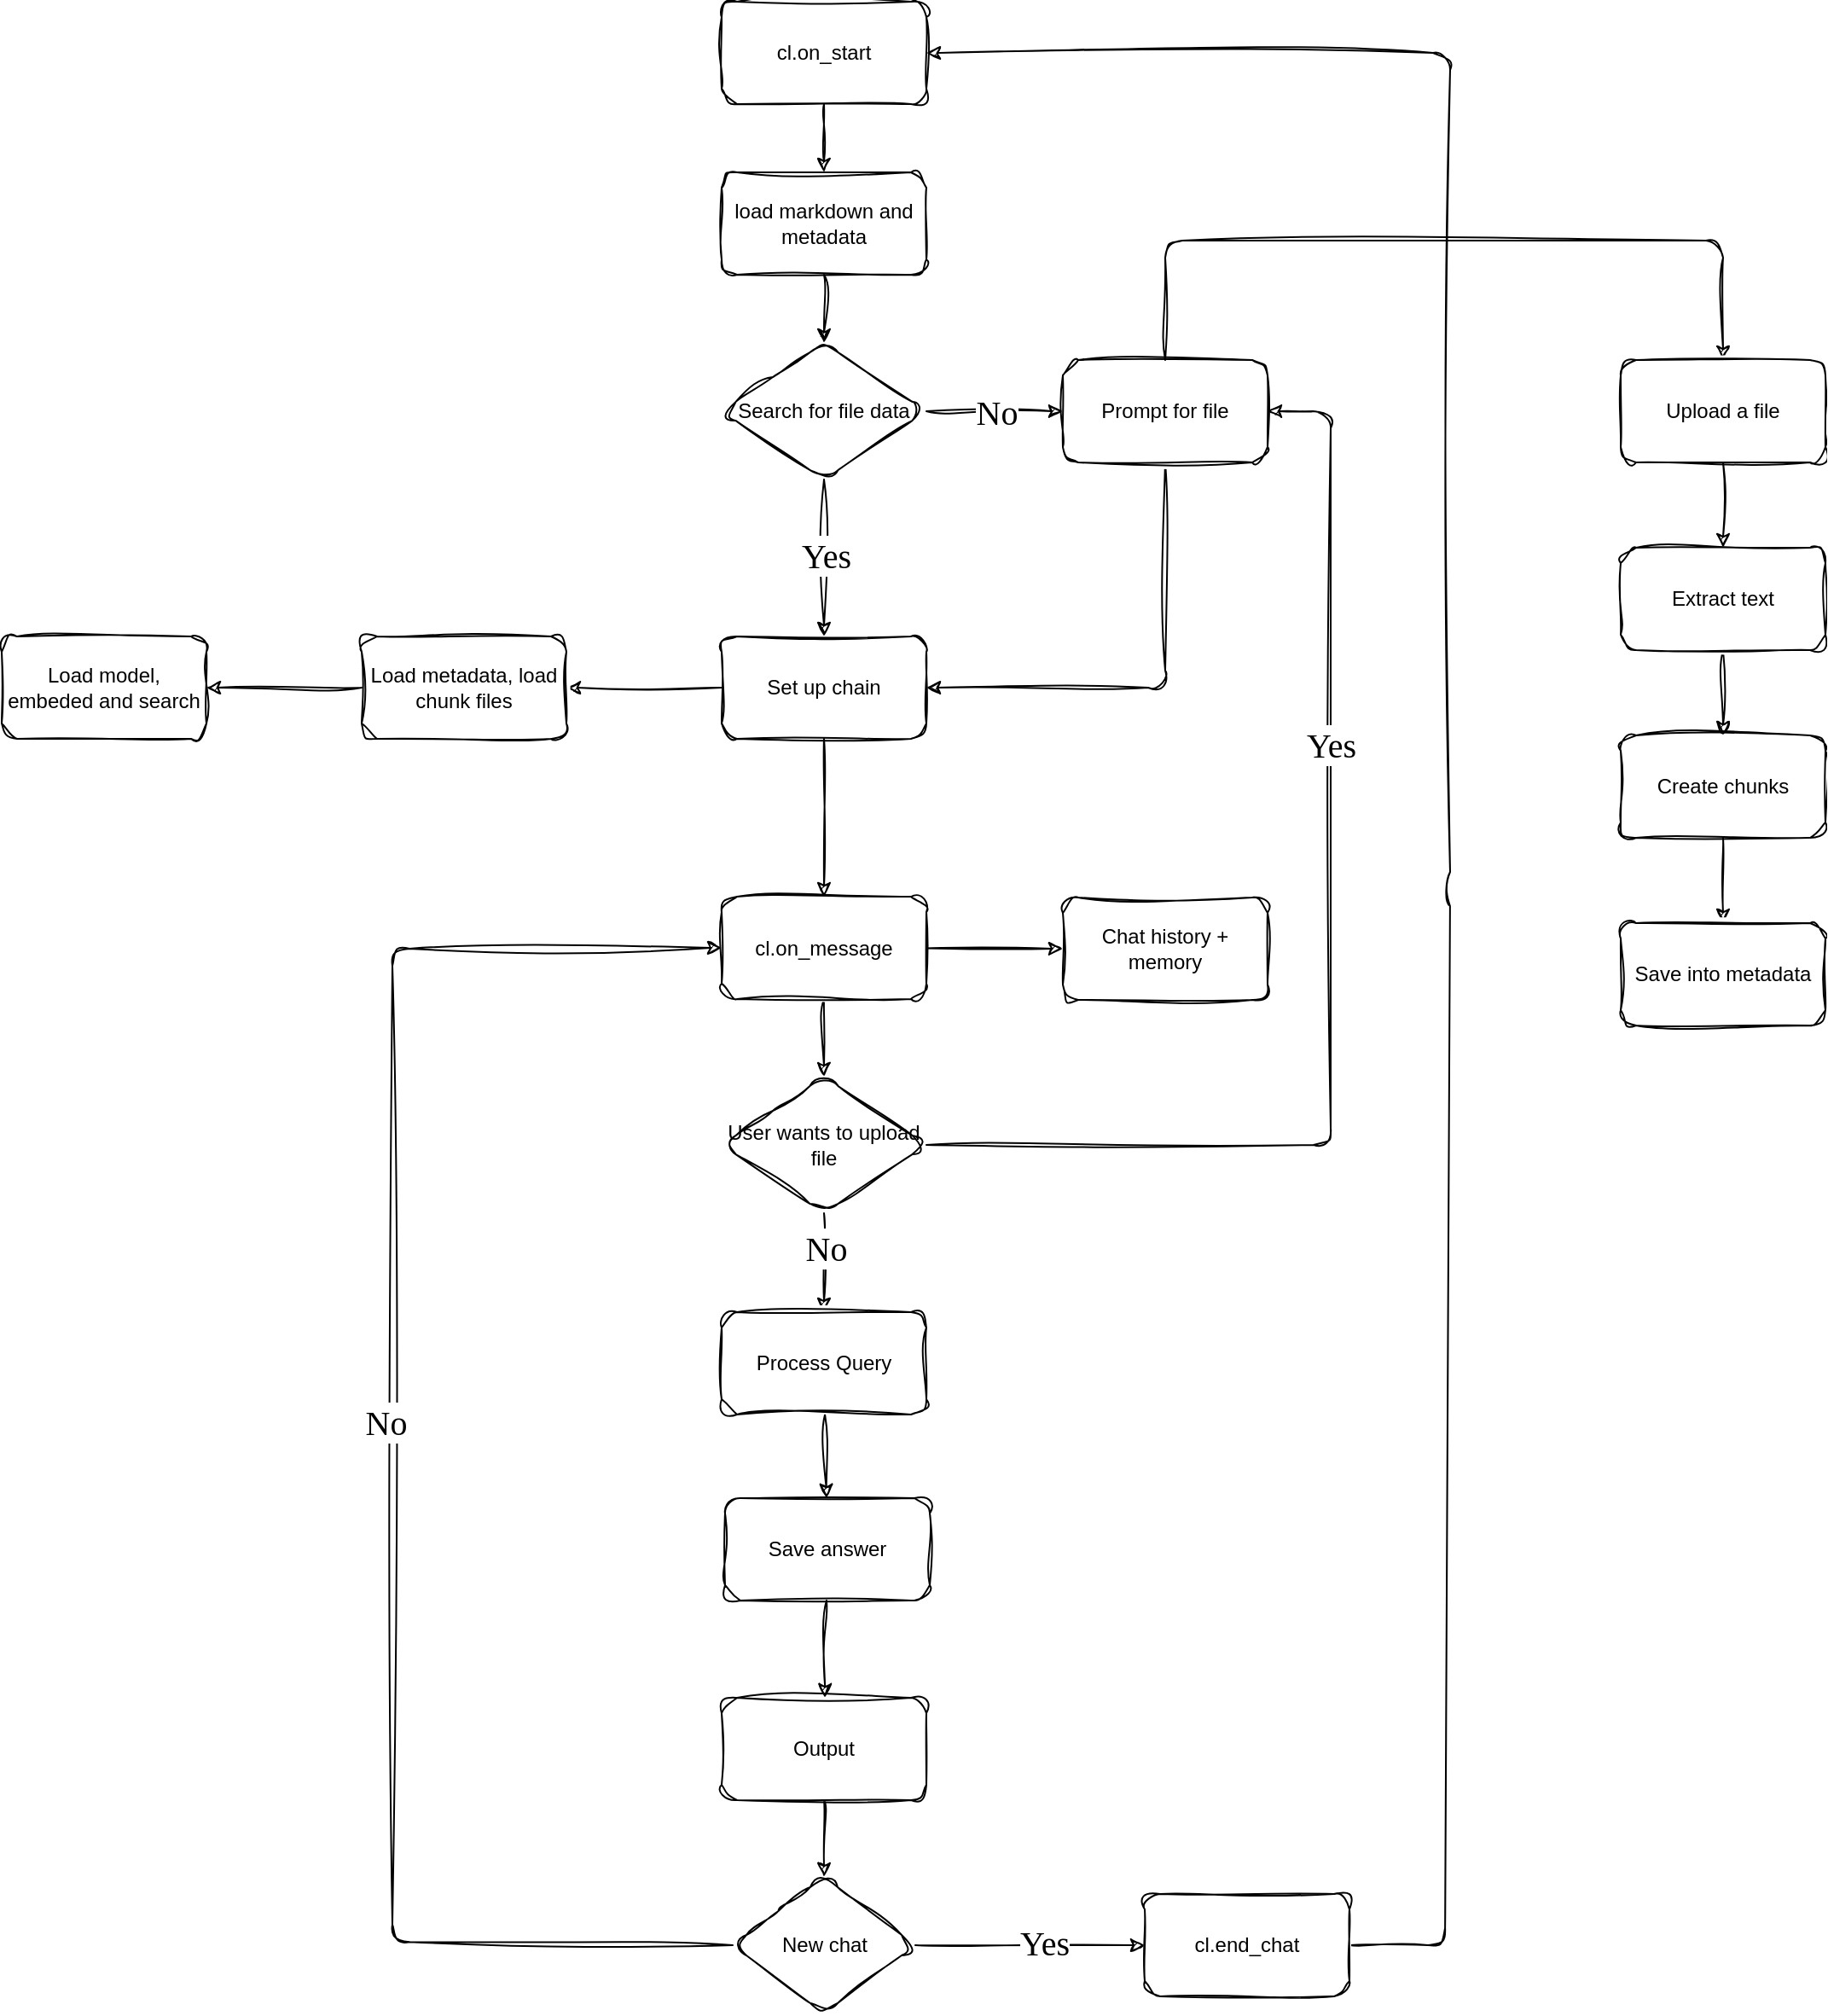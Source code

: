 <mxfile>
    <diagram id="TDo9Md2Y0d-92WFa0ves" name="Page-1">
        <mxGraphModel dx="1147" dy="580" grid="0" gridSize="10" guides="1" tooltips="1" connect="1" arrows="1" fold="1" page="0" pageScale="1" pageWidth="827" pageHeight="1169" background="none" math="0" shadow="0">
            <root>
                <mxCell id="0"/>
                <mxCell id="1" parent="0"/>
                <mxCell id="4" value="" style="edgeStyle=none;html=1;sketch=1;curveFitting=1;jiggle=2;" parent="1" source="2" target="3" edge="1">
                    <mxGeometry relative="1" as="geometry"/>
                </mxCell>
                <mxCell id="2" value="cl.on_start" style="rounded=1;whiteSpace=wrap;html=1;sketch=1;curveFitting=1;jiggle=2;" parent="1" vertex="1">
                    <mxGeometry x="763" width="120" height="60" as="geometry"/>
                </mxCell>
                <mxCell id="10" value="" style="edgeStyle=none;html=1;entryX=0.5;entryY=0;entryDx=0;entryDy=0;sketch=1;curveFitting=1;jiggle=2;" parent="1" source="3" target="13" edge="1">
                    <mxGeometry relative="1" as="geometry">
                        <mxPoint x="823" y="210" as="targetPoint"/>
                    </mxGeometry>
                </mxCell>
                <mxCell id="3" value="load markdown and metadata" style="whiteSpace=wrap;html=1;rounded=1;sketch=1;curveFitting=1;jiggle=2;" parent="1" vertex="1">
                    <mxGeometry x="763" y="100" width="120" height="60" as="geometry"/>
                </mxCell>
                <mxCell id="15" value="" style="edgeStyle=none;html=1;sketch=1;curveFitting=1;jiggle=2;" parent="1" source="13" target="14" edge="1">
                    <mxGeometry relative="1" as="geometry"/>
                </mxCell>
                <mxCell id="64" value="No" style="edgeLabel;html=1;align=center;verticalAlign=middle;resizable=0;points=[];fontSize=20;fontFamily=Architects Daughter;" vertex="1" connectable="0" parent="15">
                    <mxGeometry x="0.025" y="1" relative="1" as="geometry">
                        <mxPoint y="1" as="offset"/>
                    </mxGeometry>
                </mxCell>
                <mxCell id="17" value="" style="edgeStyle=none;html=1;sketch=1;curveFitting=1;jiggle=2;" parent="1" source="13" target="16" edge="1">
                    <mxGeometry relative="1" as="geometry"/>
                </mxCell>
                <mxCell id="65" value="Yes" style="edgeLabel;html=1;align=center;verticalAlign=middle;resizable=0;points=[];fontSize=20;fontFamily=Architects Daughter;" vertex="1" connectable="0" parent="17">
                    <mxGeometry x="-0.076" y="1" relative="1" as="geometry">
                        <mxPoint y="1" as="offset"/>
                    </mxGeometry>
                </mxCell>
                <mxCell id="13" value="Search for file data" style="rhombus;whiteSpace=wrap;html=1;sketch=1;curveFitting=1;jiggle=2;rounded=1;" parent="1" vertex="1">
                    <mxGeometry x="763" y="200" width="120" height="80" as="geometry"/>
                </mxCell>
                <mxCell id="27" style="edgeStyle=none;html=1;entryX=1;entryY=0.5;entryDx=0;entryDy=0;sketch=1;curveFitting=1;jiggle=2;" parent="1" source="14" target="16" edge="1">
                    <mxGeometry relative="1" as="geometry">
                        <Array as="points">
                            <mxPoint x="1023" y="402"/>
                        </Array>
                    </mxGeometry>
                </mxCell>
                <mxCell id="54" style="edgeStyle=none;html=1;entryX=0.5;entryY=0;entryDx=0;entryDy=0;exitX=0.5;exitY=0;exitDx=0;exitDy=0;sketch=1;curveFitting=1;jiggle=2;" parent="1" source="14" target="47" edge="1">
                    <mxGeometry relative="1" as="geometry">
                        <Array as="points">
                            <mxPoint x="1023" y="140"/>
                            <mxPoint x="1350" y="140"/>
                        </Array>
                    </mxGeometry>
                </mxCell>
                <mxCell id="14" value="Prompt for file" style="whiteSpace=wrap;html=1;sketch=1;curveFitting=1;jiggle=2;rounded=1;" parent="1" vertex="1">
                    <mxGeometry x="963" y="210" width="120" height="60" as="geometry"/>
                </mxCell>
                <mxCell id="56" value="" style="edgeStyle=none;html=1;sketch=1;curveFitting=1;jiggle=2;" parent="1" source="16" target="55" edge="1">
                    <mxGeometry relative="1" as="geometry"/>
                </mxCell>
                <mxCell id="16" value="Set up chain" style="whiteSpace=wrap;html=1;sketch=1;curveFitting=1;jiggle=2;rounded=1;" parent="1" vertex="1">
                    <mxGeometry x="763" y="372" width="120" height="60" as="geometry"/>
                </mxCell>
                <mxCell id="21" value="" style="edgeStyle=none;html=1;exitX=0.5;exitY=1;exitDx=0;exitDy=0;sketch=1;curveFitting=1;jiggle=2;" parent="1" source="16" target="20" edge="1">
                    <mxGeometry relative="1" as="geometry">
                        <mxPoint x="823" y="480" as="sourcePoint"/>
                    </mxGeometry>
                </mxCell>
                <mxCell id="23" value="" style="edgeStyle=none;html=1;entryX=0.5;entryY=0;entryDx=0;entryDy=0;sketch=1;curveFitting=1;jiggle=2;" parent="1" source="20" target="24" edge="1">
                    <mxGeometry relative="1" as="geometry">
                        <mxPoint x="823" y="620" as="targetPoint"/>
                    </mxGeometry>
                </mxCell>
                <mxCell id="46" style="edgeStyle=none;html=1;entryX=0;entryY=0.5;entryDx=0;entryDy=0;sketch=1;curveFitting=1;jiggle=2;" parent="1" source="20" target="45" edge="1">
                    <mxGeometry relative="1" as="geometry"/>
                </mxCell>
                <mxCell id="20" value="cl.on_message" style="whiteSpace=wrap;html=1;sketch=1;curveFitting=1;jiggle=2;rounded=1;" parent="1" vertex="1">
                    <mxGeometry x="763" y="524.5" width="120" height="60" as="geometry"/>
                </mxCell>
                <mxCell id="28" style="edgeStyle=none;html=1;entryX=1;entryY=0.5;entryDx=0;entryDy=0;exitX=1;exitY=0.5;exitDx=0;exitDy=0;sketch=1;curveFitting=1;jiggle=2;" parent="1" source="24" target="14" edge="1">
                    <mxGeometry relative="1" as="geometry">
                        <Array as="points">
                            <mxPoint x="1120" y="670"/>
                            <mxPoint x="1120" y="240"/>
                        </Array>
                    </mxGeometry>
                </mxCell>
                <mxCell id="62" value="Yes" style="edgeLabel;html=1;align=center;verticalAlign=middle;resizable=0;points=[];fontSize=20;fontFamily=Architects Daughter;" vertex="1" connectable="0" parent="28">
                    <mxGeometry x="0.341" relative="1" as="geometry">
                        <mxPoint as="offset"/>
                    </mxGeometry>
                </mxCell>
                <mxCell id="31" value="" style="edgeStyle=none;html=1;sketch=1;curveFitting=1;jiggle=2;" parent="1" source="24" target="30" edge="1">
                    <mxGeometry relative="1" as="geometry"/>
                </mxCell>
                <mxCell id="63" value="No" style="edgeLabel;html=1;align=center;verticalAlign=middle;resizable=0;points=[];fontSize=20;fontFamily=Architects Daughter;" vertex="1" connectable="0" parent="31">
                    <mxGeometry x="-0.34" y="1" relative="1" as="geometry">
                        <mxPoint y="1" as="offset"/>
                    </mxGeometry>
                </mxCell>
                <mxCell id="24" value="User wants to upload file" style="rhombus;whiteSpace=wrap;html=1;sketch=1;curveFitting=1;jiggle=2;rounded=1;" parent="1" vertex="1">
                    <mxGeometry x="763" y="630" width="120" height="80" as="geometry"/>
                </mxCell>
                <mxCell id="33" value="" style="edgeStyle=none;html=1;sketch=1;curveFitting=1;jiggle=2;" parent="1" source="30" target="32" edge="1">
                    <mxGeometry relative="1" as="geometry"/>
                </mxCell>
                <mxCell id="30" value="Process Query" style="whiteSpace=wrap;html=1;sketch=1;curveFitting=1;jiggle=2;rounded=1;" parent="1" vertex="1">
                    <mxGeometry x="763" y="768" width="120" height="60" as="geometry"/>
                </mxCell>
                <mxCell id="35" value="" style="edgeStyle=none;html=1;sketch=1;curveFitting=1;jiggle=2;" parent="1" source="32" target="34" edge="1">
                    <mxGeometry relative="1" as="geometry"/>
                </mxCell>
                <mxCell id="32" value="Save answer" style="whiteSpace=wrap;html=1;sketch=1;curveFitting=1;jiggle=2;rounded=1;" parent="1" vertex="1">
                    <mxGeometry x="765" y="877" width="120" height="60" as="geometry"/>
                </mxCell>
                <mxCell id="36" style="edgeStyle=none;html=1;entryX=0;entryY=0.5;entryDx=0;entryDy=0;sketch=1;curveFitting=1;jiggle=2;exitX=0;exitY=0.5;exitDx=0;exitDy=0;" parent="1" source="37" target="20" edge="1">
                    <mxGeometry relative="1" as="geometry">
                        <mxPoint x="570" y="550" as="targetPoint"/>
                        <Array as="points">
                            <mxPoint x="570" y="1137"/>
                            <mxPoint x="570" y="555"/>
                        </Array>
                    </mxGeometry>
                </mxCell>
                <mxCell id="60" value="No" style="edgeLabel;html=1;align=center;verticalAlign=middle;resizable=0;points=[];fontSize=20;fontFamily=Architects Daughter;" vertex="1" connectable="0" parent="36">
                    <mxGeometry x="0.035" y="4" relative="1" as="geometry">
                        <mxPoint as="offset"/>
                    </mxGeometry>
                </mxCell>
                <mxCell id="38" style="edgeStyle=none;html=1;entryX=0.5;entryY=0;entryDx=0;entryDy=0;sketch=1;curveFitting=1;jiggle=2;" parent="1" source="34" target="37" edge="1">
                    <mxGeometry relative="1" as="geometry"/>
                </mxCell>
                <mxCell id="34" value="Output" style="whiteSpace=wrap;html=1;sketch=1;curveFitting=1;jiggle=2;rounded=1;" parent="1" vertex="1">
                    <mxGeometry x="763" y="994" width="120" height="60" as="geometry"/>
                </mxCell>
                <mxCell id="39" style="edgeStyle=none;html=1;entryX=1;entryY=0.5;entryDx=0;entryDy=0;sketch=1;curveFitting=1;jiggle=2;exitX=1;exitY=0.5;exitDx=0;exitDy=0;" parent="1" source="40" target="2" edge="1">
                    <mxGeometry relative="1" as="geometry">
                        <Array as="points">
                            <mxPoint x="1187" y="1139"/>
                            <mxPoint x="1190" y="520"/>
                            <mxPoint x="1190" y="30"/>
                        </Array>
                    </mxGeometry>
                </mxCell>
                <mxCell id="41" value="" style="edgeStyle=none;html=1;sketch=1;curveFitting=1;jiggle=2;" parent="1" source="37" target="40" edge="1">
                    <mxGeometry relative="1" as="geometry"/>
                </mxCell>
                <mxCell id="61" value="Yes" style="edgeLabel;html=1;align=center;verticalAlign=middle;resizable=0;points=[];fontSize=20;fontFamily=Architects Daughter;" vertex="1" connectable="0" parent="41">
                    <mxGeometry x="0.108" y="2" relative="1" as="geometry">
                        <mxPoint x="1" as="offset"/>
                    </mxGeometry>
                </mxCell>
                <mxCell id="37" value="New chat" style="rhombus;whiteSpace=wrap;html=1;sketch=1;curveFitting=1;jiggle=2;rounded=1;" parent="1" vertex="1">
                    <mxGeometry x="769.5" y="1099" width="107" height="80" as="geometry"/>
                </mxCell>
                <mxCell id="40" value="cl.end_chat" style="whiteSpace=wrap;html=1;sketch=1;curveFitting=1;jiggle=2;rounded=1;" parent="1" vertex="1">
                    <mxGeometry x="1011" y="1109" width="120" height="60" as="geometry"/>
                </mxCell>
                <mxCell id="45" value="Chat history + memory" style="whiteSpace=wrap;html=1;sketch=1;curveFitting=1;jiggle=2;rounded=1;" parent="1" vertex="1">
                    <mxGeometry x="963" y="525" width="120" height="60" as="geometry"/>
                </mxCell>
                <mxCell id="49" value="" style="edgeStyle=none;html=1;sketch=1;curveFitting=1;jiggle=2;" parent="1" source="47" target="48" edge="1">
                    <mxGeometry relative="1" as="geometry"/>
                </mxCell>
                <mxCell id="47" value="Upload a file" style="rounded=1;whiteSpace=wrap;html=1;sketch=1;curveFitting=1;jiggle=2;" parent="1" vertex="1">
                    <mxGeometry x="1290" y="210" width="120" height="60" as="geometry"/>
                </mxCell>
                <mxCell id="51" value="" style="edgeStyle=none;html=1;sketch=1;curveFitting=1;jiggle=2;" parent="1" source="48" target="50" edge="1">
                    <mxGeometry relative="1" as="geometry"/>
                </mxCell>
                <mxCell id="48" value="Extract text" style="whiteSpace=wrap;html=1;rounded=1;sketch=1;curveFitting=1;jiggle=2;" parent="1" vertex="1">
                    <mxGeometry x="1290" y="320" width="120" height="60" as="geometry"/>
                </mxCell>
                <mxCell id="53" value="" style="edgeStyle=none;html=1;sketch=1;curveFitting=1;jiggle=2;" parent="1" source="50" target="52" edge="1">
                    <mxGeometry relative="1" as="geometry"/>
                </mxCell>
                <mxCell id="50" value="Create chunks" style="whiteSpace=wrap;html=1;rounded=1;sketch=1;curveFitting=1;jiggle=2;" parent="1" vertex="1">
                    <mxGeometry x="1290" y="430" width="120" height="60" as="geometry"/>
                </mxCell>
                <mxCell id="52" value="Save into metadata" style="whiteSpace=wrap;html=1;rounded=1;sketch=1;curveFitting=1;jiggle=2;" parent="1" vertex="1">
                    <mxGeometry x="1290" y="540" width="120" height="60" as="geometry"/>
                </mxCell>
                <mxCell id="58" value="" style="edgeStyle=none;html=1;sketch=1;curveFitting=1;jiggle=2;" parent="1" source="55" target="57" edge="1">
                    <mxGeometry relative="1" as="geometry"/>
                </mxCell>
                <mxCell id="55" value="Load metadata, load chunk files" style="whiteSpace=wrap;html=1;sketch=1;curveFitting=1;jiggle=2;rounded=1;" parent="1" vertex="1">
                    <mxGeometry x="552" y="372" width="120" height="60" as="geometry"/>
                </mxCell>
                <mxCell id="57" value="Load model, embeded and search" style="whiteSpace=wrap;html=1;sketch=1;curveFitting=1;jiggle=2;rounded=1;" parent="1" vertex="1">
                    <mxGeometry x="341" y="372" width="120" height="60" as="geometry"/>
                </mxCell>
            </root>
        </mxGraphModel>
    </diagram>
</mxfile>